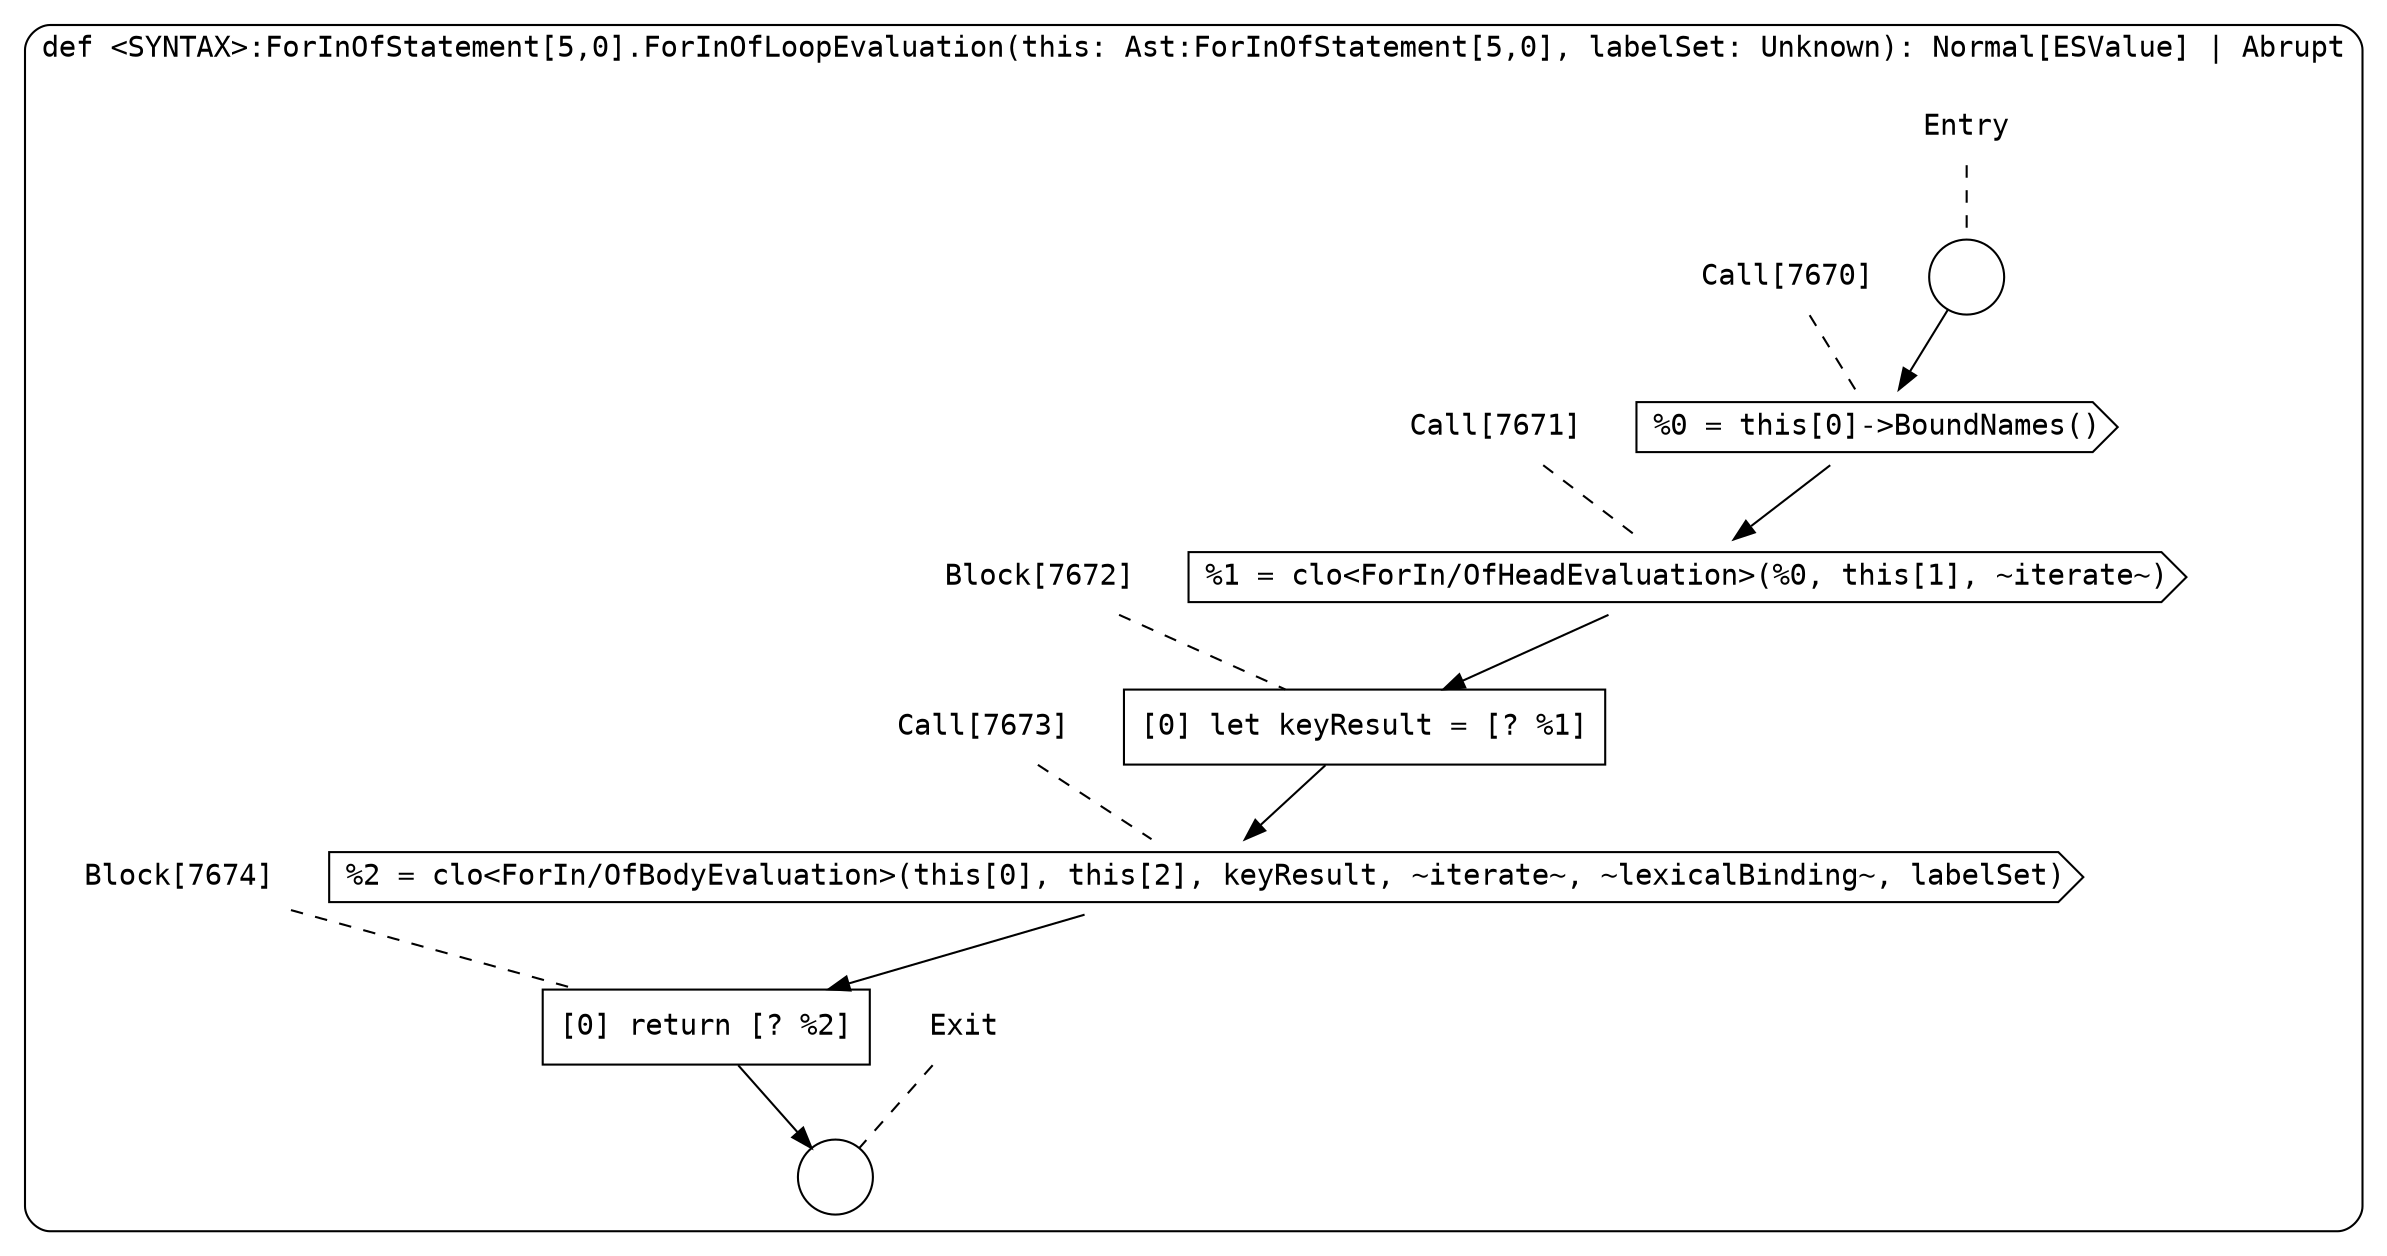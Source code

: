 digraph {
  graph [fontname = "Consolas"]
  node [fontname = "Consolas"]
  edge [fontname = "Consolas"]
  subgraph cluster1454 {
    label = "def <SYNTAX>:ForInOfStatement[5,0].ForInOfLoopEvaluation(this: Ast:ForInOfStatement[5,0], labelSet: Unknown): Normal[ESValue] | Abrupt"
    style = rounded
    cluster1454_entry_name [shape=none, label=<<font color="black">Entry</font>>]
    cluster1454_entry_name -> cluster1454_entry [arrowhead=none, color="black", style=dashed]
    cluster1454_entry [shape=circle label=" " color="black" fillcolor="white" style=filled]
    cluster1454_entry -> node7670 [color="black"]
    cluster1454_exit_name [shape=none, label=<<font color="black">Exit</font>>]
    cluster1454_exit_name -> cluster1454_exit [arrowhead=none, color="black", style=dashed]
    cluster1454_exit [shape=circle label=" " color="black" fillcolor="white" style=filled]
    node7670_name [shape=none, label=<<font color="black">Call[7670]</font>>]
    node7670_name -> node7670 [arrowhead=none, color="black", style=dashed]
    node7670 [shape=cds, label=<<font color="black">%0 = this[0]-&gt;BoundNames()</font>> color="black" fillcolor="white", style=filled]
    node7670 -> node7671 [color="black"]
    node7671_name [shape=none, label=<<font color="black">Call[7671]</font>>]
    node7671_name -> node7671 [arrowhead=none, color="black", style=dashed]
    node7671 [shape=cds, label=<<font color="black">%1 = clo&lt;ForIn/OfHeadEvaluation&gt;(%0, this[1], ~iterate~)</font>> color="black" fillcolor="white", style=filled]
    node7671 -> node7672 [color="black"]
    node7672_name [shape=none, label=<<font color="black">Block[7672]</font>>]
    node7672_name -> node7672 [arrowhead=none, color="black", style=dashed]
    node7672 [shape=box, label=<<font color="black">[0] let keyResult = [? %1]<BR ALIGN="LEFT"/></font>> color="black" fillcolor="white", style=filled]
    node7672 -> node7673 [color="black"]
    node7673_name [shape=none, label=<<font color="black">Call[7673]</font>>]
    node7673_name -> node7673 [arrowhead=none, color="black", style=dashed]
    node7673 [shape=cds, label=<<font color="black">%2 = clo&lt;ForIn/OfBodyEvaluation&gt;(this[0], this[2], keyResult, ~iterate~, ~lexicalBinding~, labelSet)</font>> color="black" fillcolor="white", style=filled]
    node7673 -> node7674 [color="black"]
    node7674_name [shape=none, label=<<font color="black">Block[7674]</font>>]
    node7674_name -> node7674 [arrowhead=none, color="black", style=dashed]
    node7674 [shape=box, label=<<font color="black">[0] return [? %2]<BR ALIGN="LEFT"/></font>> color="black" fillcolor="white", style=filled]
    node7674 -> cluster1454_exit [color="black"]
  }
}